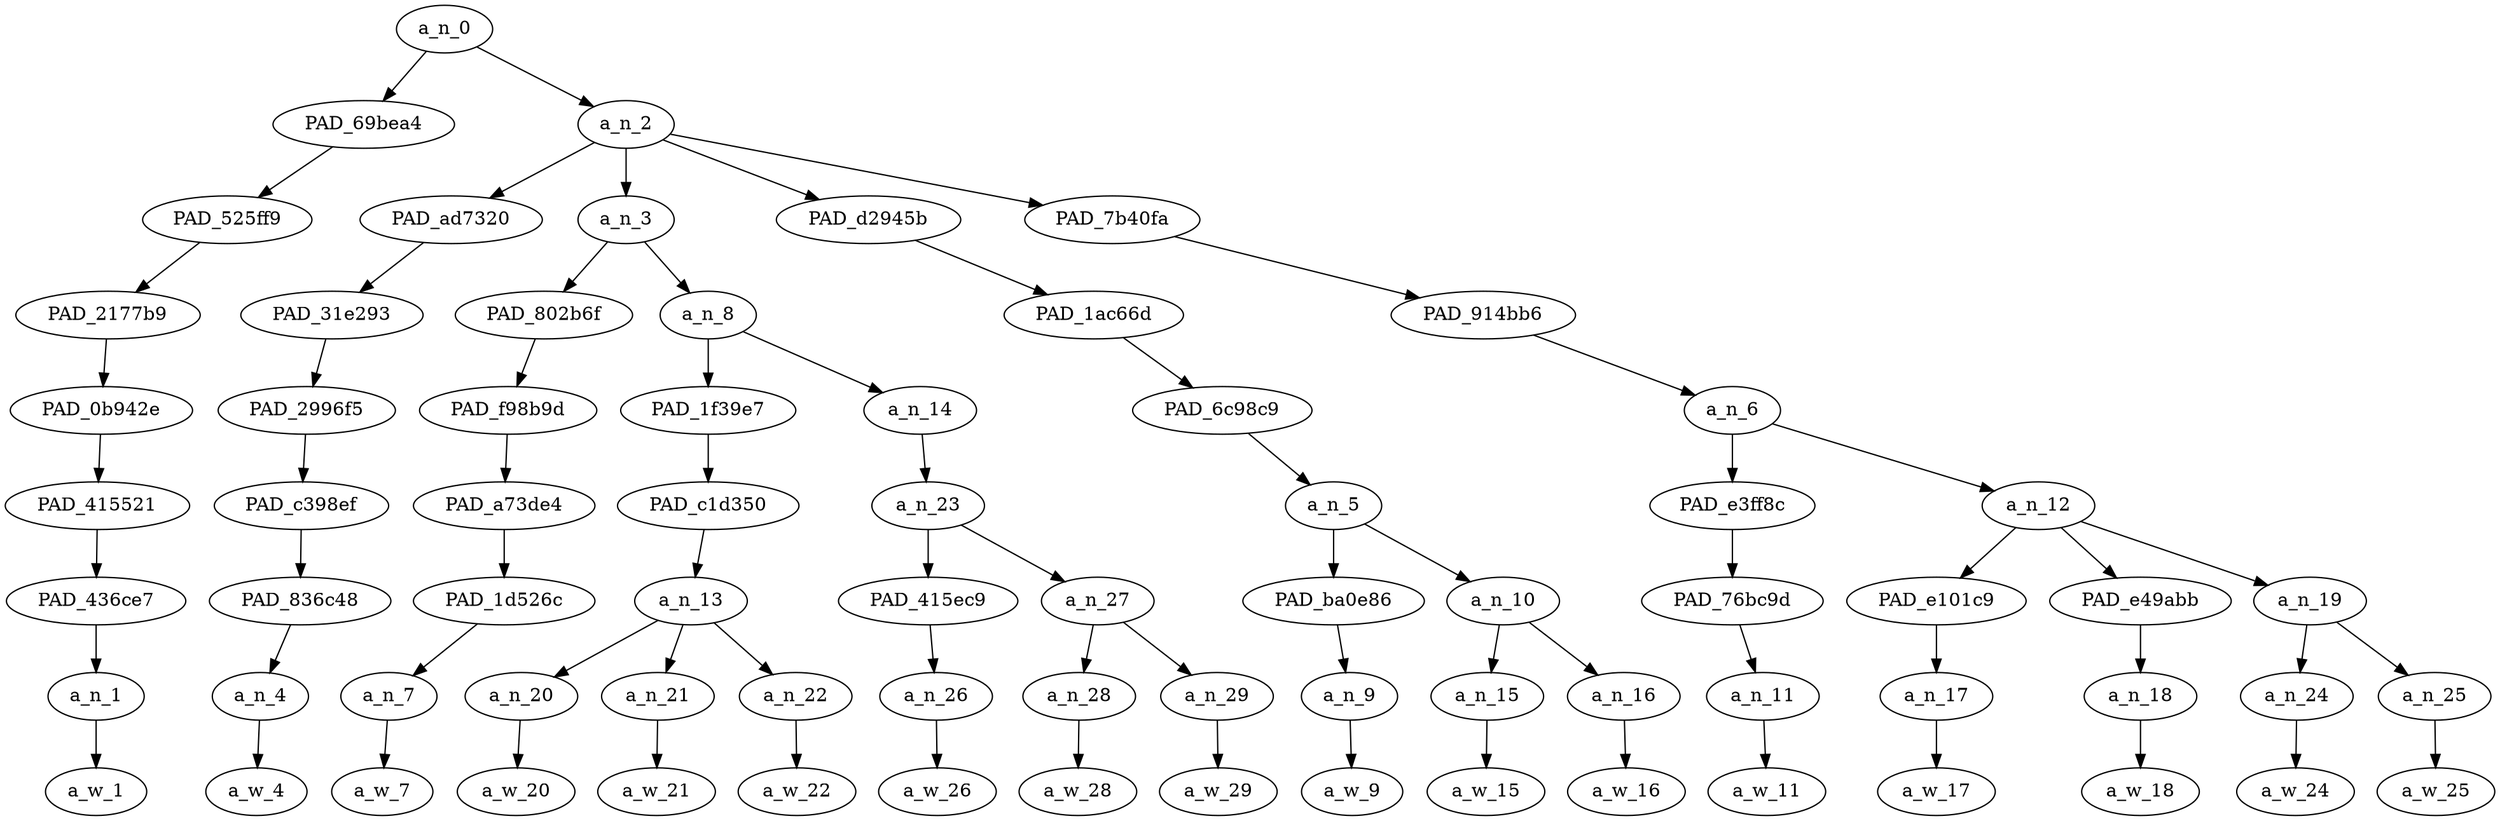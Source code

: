 strict digraph "" {
	a_n_0	[div_dir=1,
		index=0,
		level=8,
		pos="4.190104166666666,8!",
		text_span="[0, 1, 2, 3, 4, 5, 6, 7, 8, 9, 10, 11, 12, 13, 14, 15, 16]",
		value=1.00000000];
	PAD_69bea4	[div_dir=1,
		index=0,
		level=7,
		pos="0.0,7!",
		text_span="[0]",
		value=0.05935455];
	a_n_0 -> PAD_69bea4;
	a_n_2	[div_dir=1,
		index=1,
		level=7,
		pos="8.380208333333332,7!",
		text_span="[1, 2, 3, 4, 5, 6, 7, 8, 9, 10, 11, 12, 13, 14, 15, 16]",
		value=0.93937959];
	a_n_0 -> a_n_2;
	PAD_525ff9	[div_dir=1,
		index=0,
		level=6,
		pos="0.0,6!",
		text_span="[0]",
		value=0.05935455];
	PAD_69bea4 -> PAD_525ff9;
	PAD_2177b9	[div_dir=1,
		index=0,
		level=5,
		pos="0.0,5!",
		text_span="[0]",
		value=0.05935455];
	PAD_525ff9 -> PAD_2177b9;
	PAD_0b942e	[div_dir=1,
		index=0,
		level=4,
		pos="0.0,4!",
		text_span="[0]",
		value=0.05935455];
	PAD_2177b9 -> PAD_0b942e;
	PAD_415521	[div_dir=1,
		index=0,
		level=3,
		pos="0.0,3!",
		text_span="[0]",
		value=0.05935455];
	PAD_0b942e -> PAD_415521;
	PAD_436ce7	[div_dir=1,
		index=0,
		level=2,
		pos="0.0,2!",
		text_span="[0]",
		value=0.05935455];
	PAD_415521 -> PAD_436ce7;
	a_n_1	[div_dir=1,
		index=0,
		level=1,
		pos="0.0,1!",
		text_span="[0]",
		value=0.05935455];
	PAD_436ce7 -> a_n_1;
	a_w_1	[div_dir=0,
		index=0,
		level=0,
		pos="0,0!",
		text_span="[0]",
		value=how];
	a_n_1 -> a_w_1;
	PAD_ad7320	[div_dir=1,
		index=2,
		level=6,
		pos="8.0,6!",
		text_span="[8]",
		value=0.03559515];
	a_n_2 -> PAD_ad7320;
	a_n_3	[div_dir=1,
		index=1,
		level=6,
		pos="2.6875,6!",
		text_span="[1, 2, 3, 4, 5, 6, 7]",
		value=0.34686110];
	a_n_2 -> a_n_3;
	PAD_d2945b	[div_dir=1,
		index=3,
		level=6,
		pos="9.75,6!",
		text_span="[9, 10, 11]",
		value=0.27588595];
	a_n_2 -> PAD_d2945b;
	PAD_7b40fa	[div_dir=1,
		index=4,
		level=6,
		pos="13.083333333333332,6!",
		text_span="[12, 13, 14, 15, 16]",
		value=0.27983767];
	a_n_2 -> PAD_7b40fa;
	PAD_31e293	[div_dir=1,
		index=3,
		level=5,
		pos="8.0,5!",
		text_span="[8]",
		value=0.03559515];
	PAD_ad7320 -> PAD_31e293;
	PAD_2996f5	[div_dir=1,
		index=4,
		level=4,
		pos="8.0,4!",
		text_span="[8]",
		value=0.03559515];
	PAD_31e293 -> PAD_2996f5;
	PAD_c398ef	[div_dir=1,
		index=4,
		level=3,
		pos="8.0,3!",
		text_span="[8]",
		value=0.03559515];
	PAD_2996f5 -> PAD_c398ef;
	PAD_836c48	[div_dir=1,
		index=5,
		level=2,
		pos="8.0,2!",
		text_span="[8]",
		value=0.03559515];
	PAD_c398ef -> PAD_836c48;
	a_n_4	[div_dir=1,
		index=8,
		level=1,
		pos="8.0,1!",
		text_span="[8]",
		value=0.03559515];
	PAD_836c48 -> a_n_4;
	a_w_4	[div_dir=0,
		index=8,
		level=0,
		pos="8,0!",
		text_span="[8]",
		value=and];
	a_n_4 -> a_w_4;
	PAD_802b6f	[div_dir=1,
		index=1,
		level=5,
		pos="1.0,5!",
		text_span="[1]",
		value=0.04453143];
	a_n_3 -> PAD_802b6f;
	a_n_8	[div_dir=1,
		index=2,
		level=5,
		pos="4.375,5!",
		text_span="[2, 3, 4, 5, 6, 7]",
		value=0.30172518];
	a_n_3 -> a_n_8;
	PAD_f98b9d	[div_dir=1,
		index=1,
		level=4,
		pos="1.0,4!",
		text_span="[1]",
		value=0.04453143];
	PAD_802b6f -> PAD_f98b9d;
	PAD_a73de4	[div_dir=1,
		index=1,
		level=3,
		pos="1.0,3!",
		text_span="[1]",
		value=0.04453143];
	PAD_f98b9d -> PAD_a73de4;
	PAD_1d526c	[div_dir=1,
		index=1,
		level=2,
		pos="1.0,2!",
		text_span="[1]",
		value=0.04453143];
	PAD_a73de4 -> PAD_1d526c;
	a_n_7	[div_dir=1,
		index=1,
		level=1,
		pos="1.0,1!",
		text_span="[1]",
		value=0.04453143];
	PAD_1d526c -> a_n_7;
	a_w_7	[div_dir=0,
		index=1,
		level=0,
		pos="1,0!",
		text_span="[1]",
		value=about];
	a_n_7 -> a_w_7;
	PAD_1f39e7	[div_dir=1,
		index=2,
		level=4,
		pos="3.0,4!",
		text_span="[2, 3, 4]",
		value=0.16412174];
	a_n_8 -> PAD_1f39e7;
	a_n_14	[div_dir=1,
		index=3,
		level=4,
		pos="5.75,4!",
		text_span="[5, 6, 7]",
		value=0.13697069];
	a_n_8 -> a_n_14;
	PAD_c1d350	[div_dir=1,
		index=2,
		level=3,
		pos="3.0,3!",
		text_span="[2, 3, 4]",
		value=0.16412174];
	PAD_1f39e7 -> PAD_c1d350;
	a_n_13	[div_dir=1,
		index=2,
		level=2,
		pos="3.0,2!",
		text_span="[2, 3, 4]",
		value=0.16412174];
	PAD_c1d350 -> a_n_13;
	a_n_20	[div_dir=1,
		index=2,
		level=1,
		pos="2.0,1!",
		text_span="[2]",
		value=0.04497050];
	a_n_13 -> a_n_20;
	a_n_21	[div_dir=1,
		index=3,
		level=1,
		pos="3.0,1!",
		text_span="[3]",
		value=0.06030080];
	a_n_13 -> a_n_21;
	a_n_22	[div_dir=1,
		index=4,
		level=1,
		pos="4.0,1!",
		text_span="[4]",
		value=0.05847003];
	a_n_13 -> a_n_22;
	a_w_20	[div_dir=0,
		index=2,
		level=0,
		pos="2,0!",
		text_span="[2]",
		value=a];
	a_n_20 -> a_w_20;
	a_w_21	[div_dir=0,
		index=3,
		level=0,
		pos="3,0!",
		text_span="[3]",
		value=white];
	a_n_21 -> a_w_21;
	a_w_22	[div_dir=0,
		index=4,
		level=0,
		pos="4,0!",
		text_span="[4]",
		value=farmer];
	a_n_22 -> a_w_22;
	a_n_23	[div_dir=1,
		index=3,
		level=3,
		pos="5.75,3!",
		text_span="[5, 6, 7]",
		value=0.13645619];
	a_n_14 -> a_n_23;
	PAD_415ec9	[div_dir=1,
		index=3,
		level=2,
		pos="5.0,2!",
		text_span="[5]",
		value=0.04165744];
	a_n_23 -> PAD_415ec9;
	a_n_27	[div_dir=1,
		index=4,
		level=2,
		pos="6.5,2!",
		text_span="[6, 7]",
		value=0.09428424];
	a_n_23 -> a_n_27;
	a_n_26	[div_dir=1,
		index=5,
		level=1,
		pos="5.0,1!",
		text_span="[5]",
		value=0.04165744];
	PAD_415ec9 -> a_n_26;
	a_w_26	[div_dir=0,
		index=5,
		level=0,
		pos="5,0!",
		text_span="[5]",
		value=he];
	a_n_26 -> a_w_26;
	a_n_28	[div_dir=1,
		index=6,
		level=1,
		pos="6.0,1!",
		text_span="[6]",
		value=0.04395932];
	a_n_27 -> a_n_28;
	a_n_29	[div_dir=1,
		index=7,
		level=1,
		pos="7.0,1!",
		text_span="[7]",
		value=0.04999110];
	a_n_27 -> a_n_29;
	a_w_28	[div_dir=0,
		index=6,
		level=0,
		pos="6,0!",
		text_span="[6]",
		value=grows];
	a_n_28 -> a_w_28;
	a_w_29	[div_dir=0,
		index=7,
		level=0,
		pos="7,0!",
		text_span="[7]",
		value=corn];
	a_n_29 -> a_w_29;
	PAD_1ac66d	[div_dir=1,
		index=4,
		level=5,
		pos="9.75,5!",
		text_span="[9, 10, 11]",
		value=0.27588595];
	PAD_d2945b -> PAD_1ac66d;
	PAD_6c98c9	[div_dir=1,
		index=5,
		level=4,
		pos="9.75,4!",
		text_span="[9, 10, 11]",
		value=0.27588595];
	PAD_1ac66d -> PAD_6c98c9;
	a_n_5	[div_dir=1,
		index=5,
		level=3,
		pos="9.75,3!",
		text_span="[9, 10, 11]",
		value=0.27588595];
	PAD_6c98c9 -> a_n_5;
	PAD_ba0e86	[div_dir=1,
		index=6,
		level=2,
		pos="9.0,2!",
		text_span="[9]",
		value=0.05867301];
	a_n_5 -> PAD_ba0e86;
	a_n_10	[div_dir=1,
		index=7,
		level=2,
		pos="10.5,2!",
		text_span="[10, 11]",
		value=0.21634294];
	a_n_5 -> a_n_10;
	a_n_9	[div_dir=1,
		index=9,
		level=1,
		pos="9.0,1!",
		text_span="[9]",
		value=0.05867301];
	PAD_ba0e86 -> a_n_9;
	a_w_9	[div_dir=0,
		index=9,
		level=0,
		pos="9,0!",
		text_span="[9]",
		value=kicks];
	a_n_9 -> a_w_9;
	a_n_15	[div_dir=1,
		index=10,
		level=1,
		pos="10.0,1!",
		text_span="[10]",
		value=0.15865963];
	a_n_10 -> a_n_15;
	a_n_16	[div_dir=1,
		index=11,
		level=1,
		pos="11.0,1!",
		text_span="[11]",
		value=0.05676037];
	a_n_10 -> a_n_16;
	a_w_15	[div_dir=0,
		index=10,
		level=0,
		pos="10,0!",
		text_span="[10]",
		value=nigger];
	a_n_15 -> a_w_15;
	a_w_16	[div_dir=0,
		index=11,
		level=0,
		pos="11,0!",
		text_span="[11]",
		value=ass];
	a_n_16 -> a_w_16;
	PAD_914bb6	[div_dir=1,
		index=5,
		level=5,
		pos="13.083333333333332,5!",
		text_span="[12, 13, 14, 15, 16]",
		value=0.27983767];
	PAD_7b40fa -> PAD_914bb6;
	a_n_6	[div_dir=1,
		index=6,
		level=4,
		pos="13.083333333333332,4!",
		text_span="[12, 13, 14, 15, 16]",
		value=0.27983767];
	PAD_914bb6 -> a_n_6;
	PAD_e3ff8c	[div_dir=1,
		index=6,
		level=3,
		pos="12.0,3!",
		text_span="[12]",
		value=0.03388759];
	a_n_6 -> PAD_e3ff8c;
	a_n_12	[div_dir=1,
		index=7,
		level=3,
		pos="14.166666666666666,3!",
		text_span="[13, 14, 15, 16]",
		value=0.24533276];
	a_n_6 -> a_n_12;
	PAD_76bc9d	[div_dir=1,
		index=8,
		level=2,
		pos="12.0,2!",
		text_span="[12]",
		value=0.03388759];
	PAD_e3ff8c -> PAD_76bc9d;
	a_n_11	[div_dir=1,
		index=12,
		level=1,
		pos="12.0,1!",
		text_span="[12]",
		value=0.03388759];
	PAD_76bc9d -> a_n_11;
	a_w_11	[div_dir=0,
		index=12,
		level=0,
		pos="12,0!",
		text_span="[12]",
		value=he1];
	a_n_11 -> a_w_11;
	PAD_e101c9	[div_dir=1,
		index=9,
		level=2,
		pos="13.0,2!",
		text_span="[13]",
		value=0.08957005];
	a_n_12 -> PAD_e101c9;
	PAD_e49abb	[div_dir=1,
		index=10,
		level=2,
		pos="14.0,2!",
		text_span="[14]",
		value=0.03937114];
	a_n_12 -> PAD_e49abb;
	a_n_19	[div_dir=1,
		index=11,
		level=2,
		pos="15.5,2!",
		text_span="[15, 16]",
		value=0.11575787];
	a_n_12 -> a_n_19;
	a_n_17	[div_dir=1,
		index=13,
		level=1,
		pos="13.0,1!",
		text_span="[13]",
		value=0.08957005];
	PAD_e101c9 -> a_n_17;
	a_w_17	[div_dir=0,
		index=13,
		level=0,
		pos="13,0!",
		text_span="[13]",
		value=cleans];
	a_n_17 -> a_w_17;
	a_n_18	[div_dir=1,
		index=14,
		level=1,
		pos="14.0,1!",
		text_span="[14]",
		value=0.03937114];
	PAD_e49abb -> a_n_18;
	a_w_18	[div_dir=0,
		index=14,
		level=0,
		pos="14,0!",
		text_span="[14]",
		value=up];
	a_n_18 -> a_w_18;
	a_n_24	[div_dir=1,
		index=15,
		level=1,
		pos="15.0,1!",
		text_span="[15]",
		value=0.04929327];
	a_n_19 -> a_n_24;
	a_n_25	[div_dir=1,
		index=16,
		level=1,
		pos="16.0,1!",
		text_span="[16]",
		value=0.06577884];
	a_n_19 -> a_n_25;
	a_w_24	[div_dir=0,
		index=15,
		level=0,
		pos="15,0!",
		text_span="[15]",
		value=south];
	a_n_24 -> a_w_24;
	a_w_25	[div_dir=0,
		index=16,
		level=0,
		pos="16,0!",
		text_span="[16]",
		value=africa];
	a_n_25 -> a_w_25;
}
